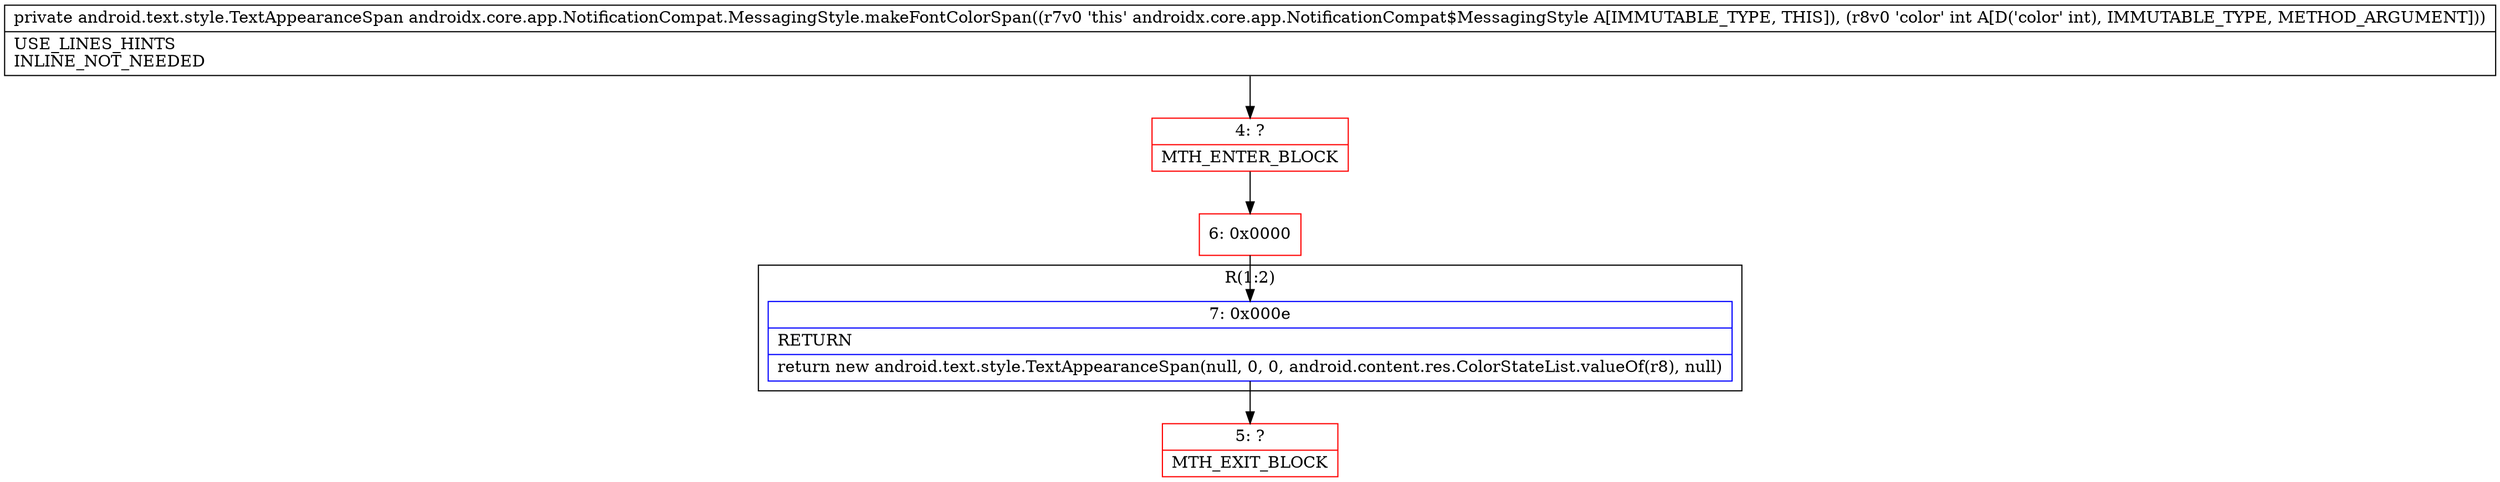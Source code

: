 digraph "CFG forandroidx.core.app.NotificationCompat.MessagingStyle.makeFontColorSpan(I)Landroid\/text\/style\/TextAppearanceSpan;" {
subgraph cluster_Region_2139255051 {
label = "R(1:2)";
node [shape=record,color=blue];
Node_7 [shape=record,label="{7\:\ 0x000e|RETURN\l|return new android.text.style.TextAppearanceSpan(null, 0, 0, android.content.res.ColorStateList.valueOf(r8), null)\l}"];
}
Node_4 [shape=record,color=red,label="{4\:\ ?|MTH_ENTER_BLOCK\l}"];
Node_6 [shape=record,color=red,label="{6\:\ 0x0000}"];
Node_5 [shape=record,color=red,label="{5\:\ ?|MTH_EXIT_BLOCK\l}"];
MethodNode[shape=record,label="{private android.text.style.TextAppearanceSpan androidx.core.app.NotificationCompat.MessagingStyle.makeFontColorSpan((r7v0 'this' androidx.core.app.NotificationCompat$MessagingStyle A[IMMUTABLE_TYPE, THIS]), (r8v0 'color' int A[D('color' int), IMMUTABLE_TYPE, METHOD_ARGUMENT]))  | USE_LINES_HINTS\lINLINE_NOT_NEEDED\l}"];
MethodNode -> Node_4;Node_7 -> Node_5;
Node_4 -> Node_6;
Node_6 -> Node_7;
}

